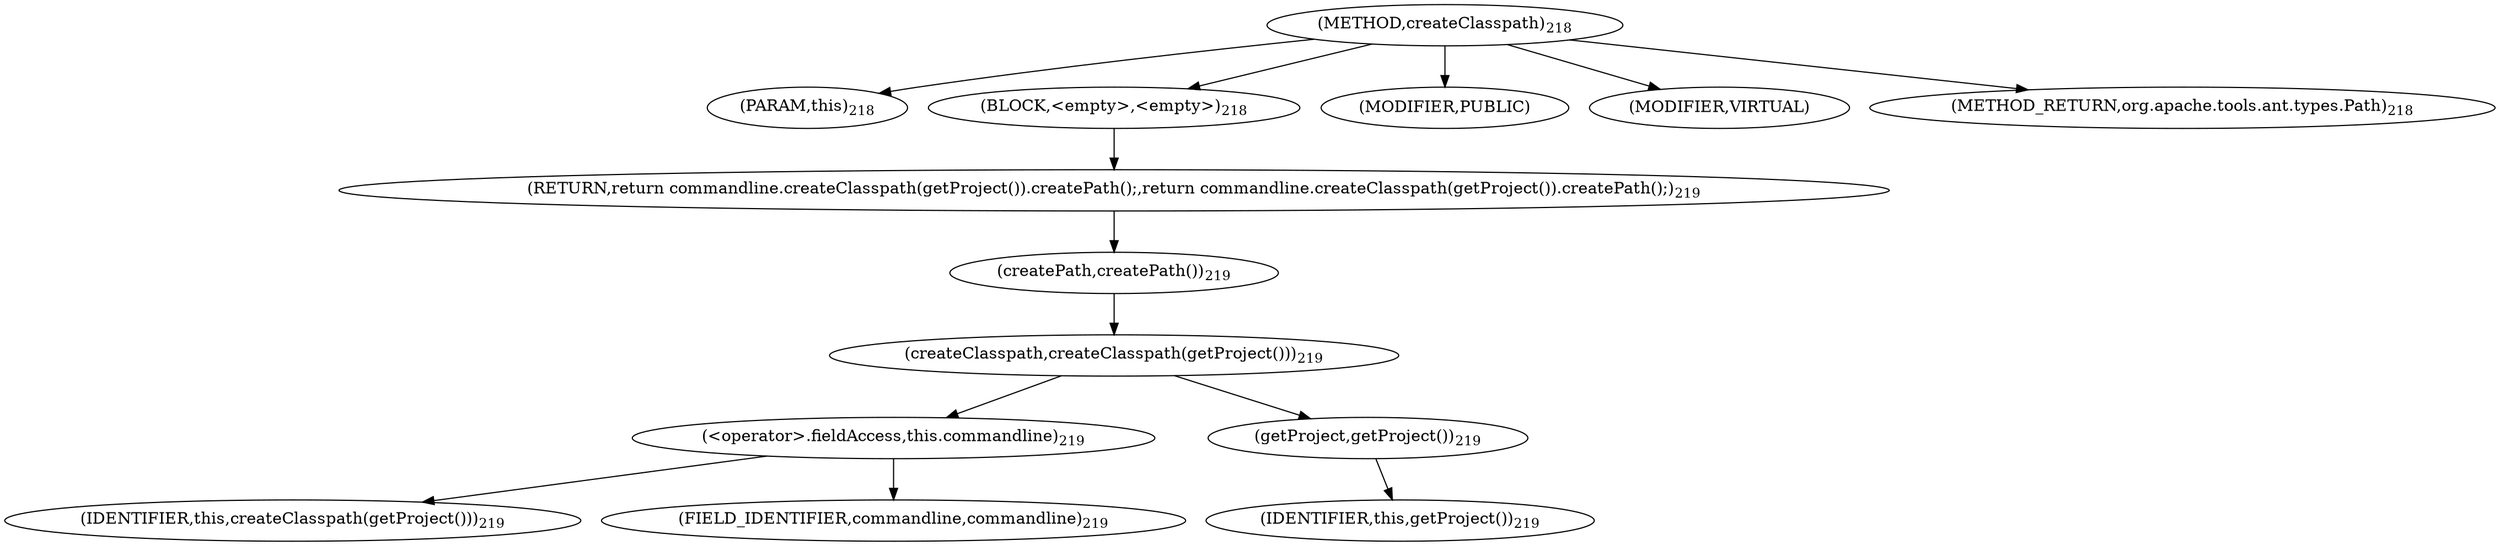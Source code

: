 digraph "createClasspath" {  
"329" [label = <(METHOD,createClasspath)<SUB>218</SUB>> ]
"19" [label = <(PARAM,this)<SUB>218</SUB>> ]
"330" [label = <(BLOCK,&lt;empty&gt;,&lt;empty&gt;)<SUB>218</SUB>> ]
"331" [label = <(RETURN,return commandline.createClasspath(getProject()).createPath();,return commandline.createClasspath(getProject()).createPath();)<SUB>219</SUB>> ]
"332" [label = <(createPath,createPath())<SUB>219</SUB>> ]
"333" [label = <(createClasspath,createClasspath(getProject()))<SUB>219</SUB>> ]
"334" [label = <(&lt;operator&gt;.fieldAccess,this.commandline)<SUB>219</SUB>> ]
"335" [label = <(IDENTIFIER,this,createClasspath(getProject()))<SUB>219</SUB>> ]
"336" [label = <(FIELD_IDENTIFIER,commandline,commandline)<SUB>219</SUB>> ]
"337" [label = <(getProject,getProject())<SUB>219</SUB>> ]
"18" [label = <(IDENTIFIER,this,getProject())<SUB>219</SUB>> ]
"338" [label = <(MODIFIER,PUBLIC)> ]
"339" [label = <(MODIFIER,VIRTUAL)> ]
"340" [label = <(METHOD_RETURN,org.apache.tools.ant.types.Path)<SUB>218</SUB>> ]
  "329" -> "19" 
  "329" -> "330" 
  "329" -> "338" 
  "329" -> "339" 
  "329" -> "340" 
  "330" -> "331" 
  "331" -> "332" 
  "332" -> "333" 
  "333" -> "334" 
  "333" -> "337" 
  "334" -> "335" 
  "334" -> "336" 
  "337" -> "18" 
}
